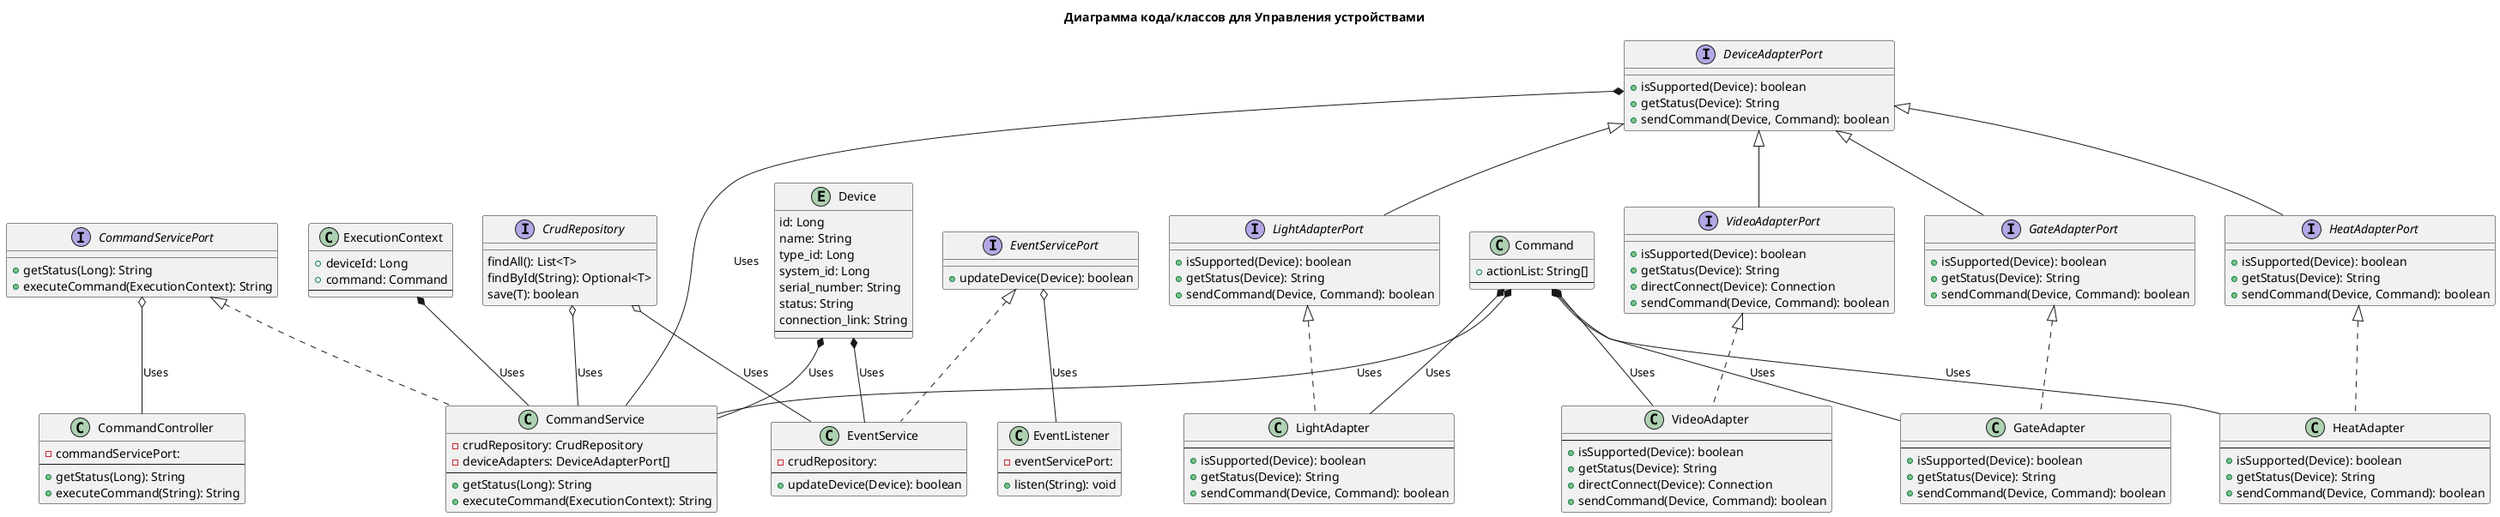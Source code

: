 @startuml

title Диаграмма кода/классов для Управления устройствами

class CommandController {
    -commandServicePort:
    --
    +getStatus(Long): String
    +executeCommand(String): String
}

class EventListener {
    -eventServicePort:
    --
    +listen(String): void
}

interface CommandServicePort {
    +getStatus(Long): String
    +executeCommand(ExecutionContext): String
}

interface EventServicePort {
    +updateDevice(Device): boolean
}


class CommandService implements CommandServicePort{
    -crudRepository: CrudRepository
    -deviceAdapters: DeviceAdapterPort[]
    --
    +getStatus(Long): String
    +executeCommand(ExecutionContext): String
}

class EventService implements EventServicePort{
    -crudRepository:
    --
    +updateDevice(Device): boolean
}


interface DeviceAdapterPort {
    +isSupported(Device): boolean
    +getStatus(Device): String
    +sendCommand(Device, Command): boolean
}

interface LightAdapterPort extends DeviceAdapterPort{
    +isSupported(Device): boolean
    +getStatus(Device): String
    +sendCommand(Device, Command): boolean
}

interface HeatAdapterPort extends DeviceAdapterPort{
    +isSupported(Device): boolean
    +getStatus(Device): String
    +sendCommand(Device, Command): boolean
}

interface GateAdapterPort extends DeviceAdapterPort{
    +isSupported(Device): boolean
    +getStatus(Device): String
    +sendCommand(Device, Command): boolean
}

interface VideoAdapterPort extends DeviceAdapterPort{
    +isSupported(Device): boolean
    +getStatus(Device): String
    +directConnect(Device): Connection
    +sendCommand(Device, Command): boolean
}

interface CrudRepository {
    findAll(): List<T>
    findById(String): Optional<T>
    save(T): boolean
}

class LightAdapter implements LightAdapterPort{
    --
    +isSupported(Device): boolean
    +getStatus(Device): String
    +sendCommand(Device, Command): boolean
}

class HeatAdapter implements HeatAdapterPort{
    --
    +isSupported(Device): boolean
    +getStatus(Device): String
    +sendCommand(Device, Command): boolean
}


class GateAdapter implements GateAdapterPort{
    --
    +isSupported(Device): boolean
    +getStatus(Device): String
    +sendCommand(Device, Command): boolean
}

class VideoAdapter implements VideoAdapterPort{
    --
    +isSupported(Device): boolean
    +getStatus(Device): String
    +directConnect(Device): Connection
    +sendCommand(Device, Command): boolean
}

entity Device {
    id: Long
    name: String
    type_id: Long
    system_id: Long
    serial_number: String
    status: String
    connection_link: String
    --
}

class Command {
    +actionList: String[]
    --
}

class ExecutionContext {
    +deviceId: Long
    +command: Command
    --
}

CommandServicePort o-- CommandController: Uses
EventServicePort o-- EventListener: Uses
CrudRepository o-- CommandService: Uses
CrudRepository o-- EventService: Uses
Device *-- CommandService: Uses
Command *-- CommandService: Uses
ExecutionContext *-- CommandService: Uses
DeviceAdapterPort *-- CommandService: Uses
Device *-- EventService: Uses
Command *-- VideoAdapter: Uses
Command *-- GateAdapter: Uses
Command *-- HeatAdapter: Uses
Command *-- LightAdapter: Uses




@enduml